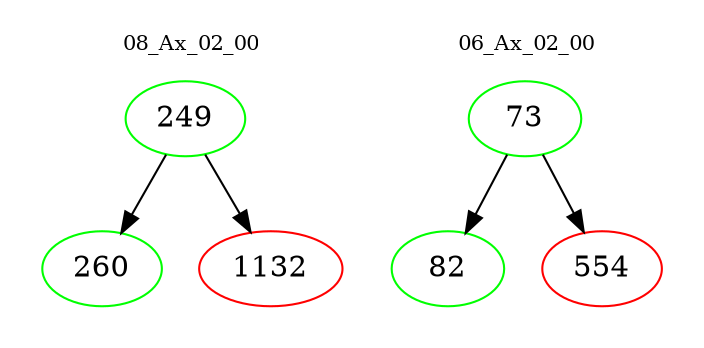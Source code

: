digraph{
subgraph cluster_0 {
color = white
label = "08_Ax_02_00";
fontsize=10;
T0_249 [label="249", color="green"]
T0_249 -> T0_260 [color="black"]
T0_260 [label="260", color="green"]
T0_249 -> T0_1132 [color="black"]
T0_1132 [label="1132", color="red"]
}
subgraph cluster_1 {
color = white
label = "06_Ax_02_00";
fontsize=10;
T1_73 [label="73", color="green"]
T1_73 -> T1_82 [color="black"]
T1_82 [label="82", color="green"]
T1_73 -> T1_554 [color="black"]
T1_554 [label="554", color="red"]
}
}
